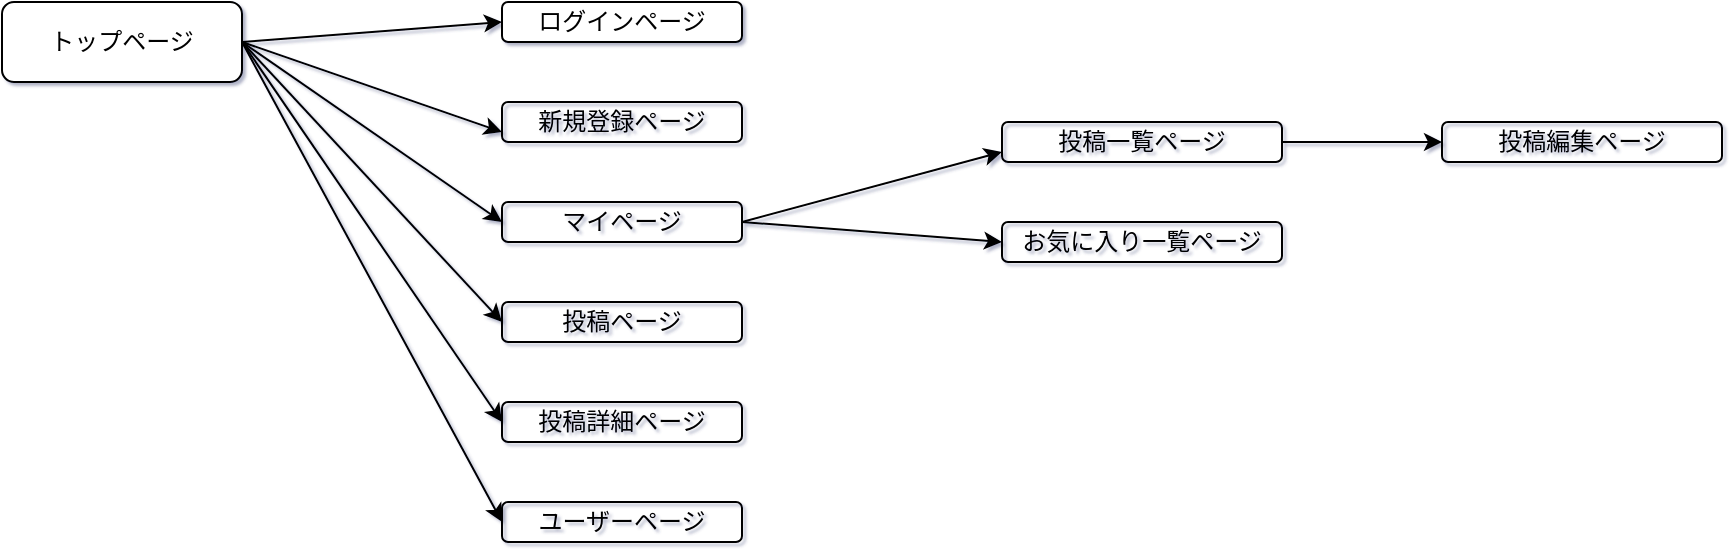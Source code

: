 <mxfile>
    <diagram id="Evrryc8Qghlx12RhZfHf" name="ページ1">
        <mxGraphModel dx="519" dy="520" grid="1" gridSize="10" guides="0" tooltips="1" connect="1" arrows="1" fold="1" page="1" pageScale="1" pageWidth="827" pageHeight="1169" math="0" shadow="1">
            <root>
                <mxCell id="0"/>
                <mxCell id="1" parent="0"/>
                <mxCell id="8" style="edgeStyle=none;html=1;exitX=1;exitY=0.5;exitDx=0;exitDy=0;entryX=0;entryY=0.5;entryDx=0;entryDy=0;" edge="1" parent="1" source="2" target="4">
                    <mxGeometry relative="1" as="geometry"/>
                </mxCell>
                <mxCell id="9" style="edgeStyle=none;html=1;exitX=1;exitY=0.5;exitDx=0;exitDy=0;entryX=0;entryY=0.75;entryDx=0;entryDy=0;" edge="1" parent="1" source="2" target="5">
                    <mxGeometry relative="1" as="geometry"/>
                </mxCell>
                <mxCell id="10" style="edgeStyle=none;html=1;exitX=1;exitY=0.5;exitDx=0;exitDy=0;entryX=0;entryY=0.5;entryDx=0;entryDy=0;" edge="1" parent="1" source="2" target="6">
                    <mxGeometry relative="1" as="geometry"/>
                </mxCell>
                <mxCell id="11" style="edgeStyle=none;html=1;exitX=1;exitY=0.5;exitDx=0;exitDy=0;entryX=0;entryY=0.5;entryDx=0;entryDy=0;" edge="1" parent="1" source="2" target="7">
                    <mxGeometry relative="1" as="geometry"/>
                </mxCell>
                <mxCell id="20" style="edgeStyle=none;html=1;exitX=1;exitY=0.5;exitDx=0;exitDy=0;entryX=0;entryY=0.5;entryDx=0;entryDy=0;" edge="1" parent="1" source="2" target="18">
                    <mxGeometry relative="1" as="geometry"/>
                </mxCell>
                <mxCell id="22" style="edgeStyle=none;html=1;exitX=1;exitY=0.5;exitDx=0;exitDy=0;entryX=0;entryY=0.5;entryDx=0;entryDy=0;" edge="1" parent="1" source="2" target="21">
                    <mxGeometry relative="1" as="geometry"/>
                </mxCell>
                <mxCell id="2" value="トップページ" style="rounded=1;whiteSpace=wrap;html=1;" vertex="1" parent="1">
                    <mxGeometry x="20" y="100" width="120" height="40" as="geometry"/>
                </mxCell>
                <mxCell id="4" value="ログインページ" style="rounded=1;whiteSpace=wrap;html=1;" vertex="1" parent="1">
                    <mxGeometry x="270" y="100" width="120" height="20" as="geometry"/>
                </mxCell>
                <mxCell id="5" value="新規登録ページ" style="rounded=1;whiteSpace=wrap;html=1;fillColor=none;" vertex="1" parent="1">
                    <mxGeometry x="270" y="150" width="120" height="20" as="geometry"/>
                </mxCell>
                <mxCell id="15" style="edgeStyle=none;html=1;exitX=1;exitY=0.5;exitDx=0;exitDy=0;entryX=0;entryY=0.75;entryDx=0;entryDy=0;" edge="1" parent="1" source="6" target="12">
                    <mxGeometry relative="1" as="geometry"/>
                </mxCell>
                <mxCell id="17" style="edgeStyle=none;html=1;exitX=1;exitY=0.5;exitDx=0;exitDy=0;entryX=0;entryY=0.5;entryDx=0;entryDy=0;" edge="1" parent="1" source="6" target="14">
                    <mxGeometry relative="1" as="geometry"/>
                </mxCell>
                <mxCell id="6" value="マイページ" style="rounded=1;whiteSpace=wrap;html=1;fillColor=none;" vertex="1" parent="1">
                    <mxGeometry x="270" y="200" width="120" height="20" as="geometry"/>
                </mxCell>
                <mxCell id="7" value="投稿ページ" style="rounded=1;whiteSpace=wrap;html=1;fillColor=none;" vertex="1" parent="1">
                    <mxGeometry x="270" y="250" width="120" height="20" as="geometry"/>
                </mxCell>
                <mxCell id="23" style="edgeStyle=none;html=1;exitX=1;exitY=0.5;exitDx=0;exitDy=0;entryX=0;entryY=0.5;entryDx=0;entryDy=0;" edge="1" parent="1" source="12" target="13">
                    <mxGeometry relative="1" as="geometry"/>
                </mxCell>
                <mxCell id="12" value="投稿一覧ページ" style="rounded=1;whiteSpace=wrap;html=1;fillColor=none;" vertex="1" parent="1">
                    <mxGeometry x="520" y="160" width="140" height="20" as="geometry"/>
                </mxCell>
                <mxCell id="13" value="投稿編集ページ" style="rounded=1;whiteSpace=wrap;html=1;fillColor=none;" vertex="1" parent="1">
                    <mxGeometry x="740" y="160" width="140" height="20" as="geometry"/>
                </mxCell>
                <mxCell id="14" value="お気に入り一覧ページ" style="rounded=1;whiteSpace=wrap;html=1;fillColor=none;" vertex="1" parent="1">
                    <mxGeometry x="520" y="210" width="140" height="20" as="geometry"/>
                </mxCell>
                <mxCell id="18" value="投稿詳細ページ" style="rounded=1;whiteSpace=wrap;html=1;fillColor=none;" vertex="1" parent="1">
                    <mxGeometry x="270" y="300" width="120" height="20" as="geometry"/>
                </mxCell>
                <mxCell id="21" value="ユーザーページ" style="rounded=1;whiteSpace=wrap;html=1;fillColor=none;" vertex="1" parent="1">
                    <mxGeometry x="270" y="350" width="120" height="20" as="geometry"/>
                </mxCell>
            </root>
        </mxGraphModel>
    </diagram>
</mxfile>